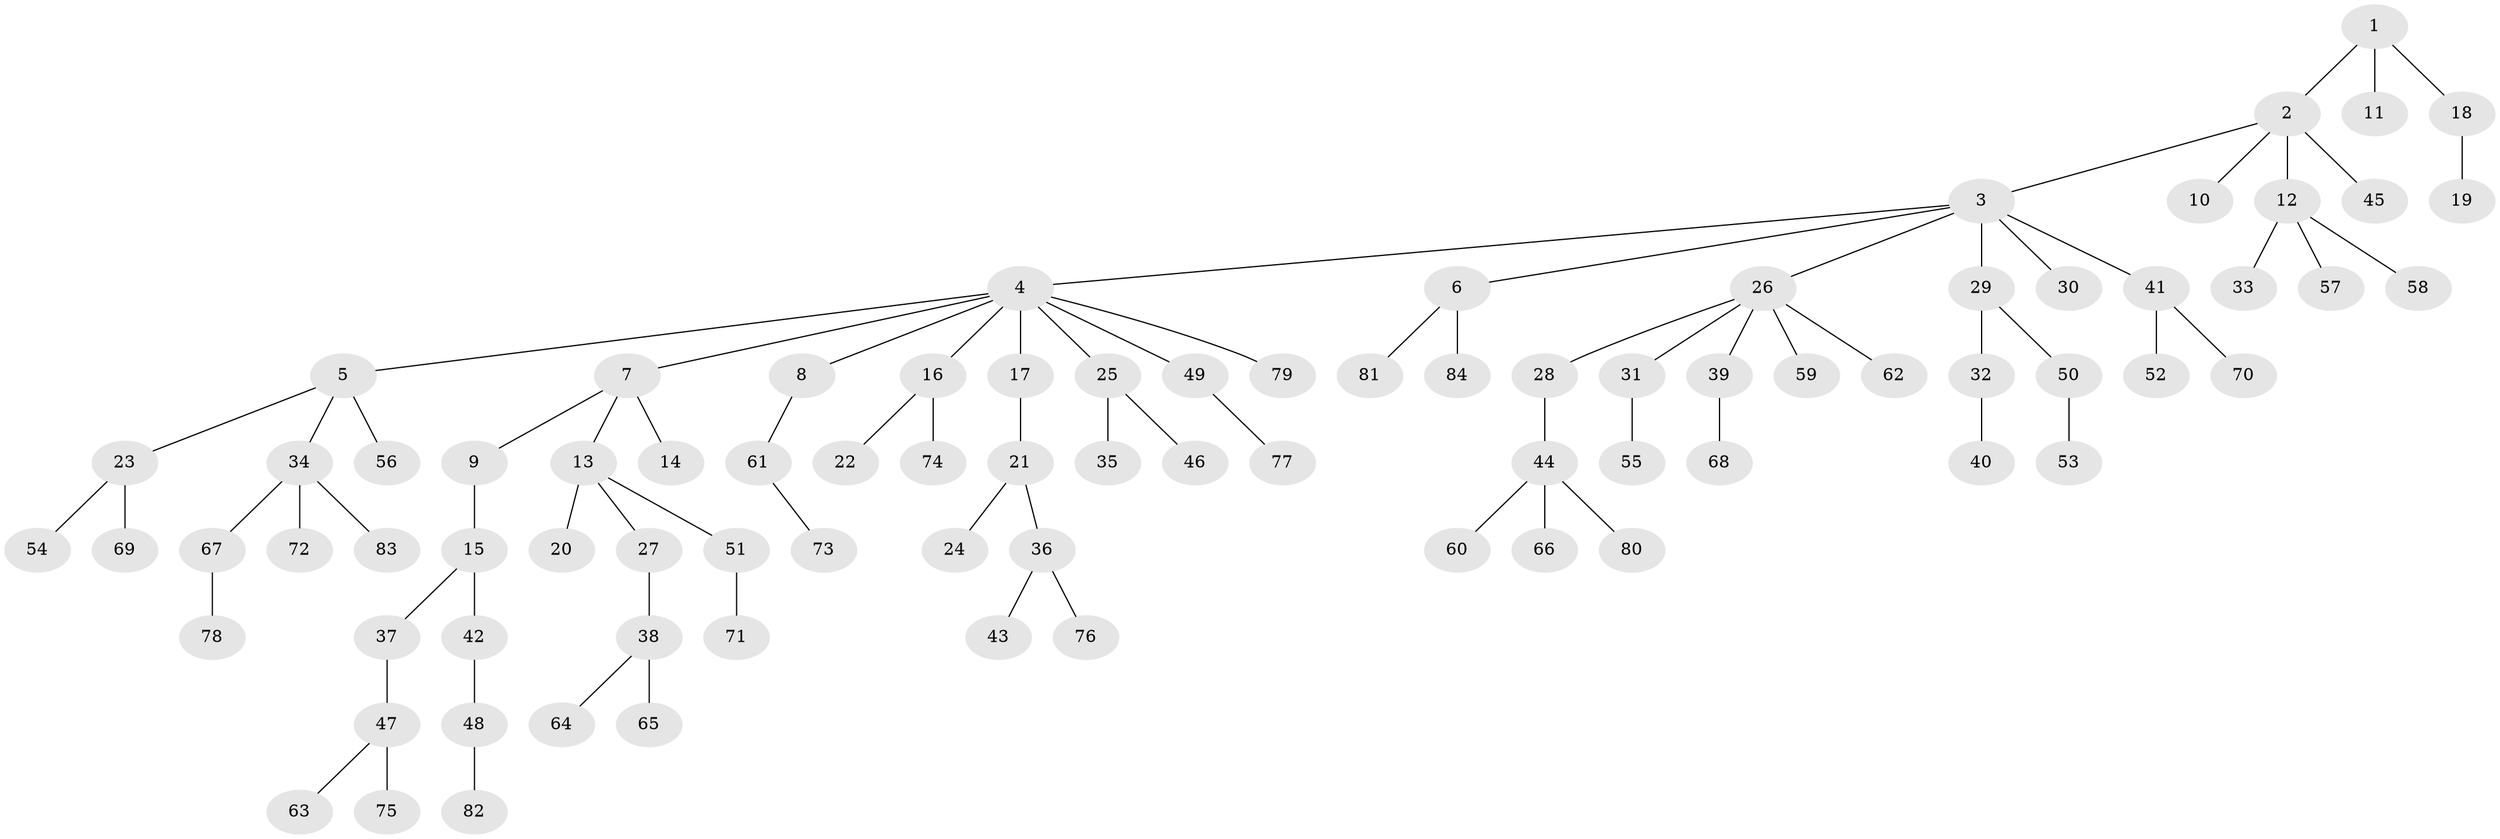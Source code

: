 // coarse degree distribution, {5: 0.030303030303030304, 12: 0.030303030303030304, 4: 0.030303030303030304, 3: 0.06060606060606061, 6: 0.030303030303030304, 1: 0.696969696969697, 2: 0.12121212121212122}
// Generated by graph-tools (version 1.1) at 2025/19/03/04/25 18:19:20]
// undirected, 84 vertices, 83 edges
graph export_dot {
graph [start="1"]
  node [color=gray90,style=filled];
  1;
  2;
  3;
  4;
  5;
  6;
  7;
  8;
  9;
  10;
  11;
  12;
  13;
  14;
  15;
  16;
  17;
  18;
  19;
  20;
  21;
  22;
  23;
  24;
  25;
  26;
  27;
  28;
  29;
  30;
  31;
  32;
  33;
  34;
  35;
  36;
  37;
  38;
  39;
  40;
  41;
  42;
  43;
  44;
  45;
  46;
  47;
  48;
  49;
  50;
  51;
  52;
  53;
  54;
  55;
  56;
  57;
  58;
  59;
  60;
  61;
  62;
  63;
  64;
  65;
  66;
  67;
  68;
  69;
  70;
  71;
  72;
  73;
  74;
  75;
  76;
  77;
  78;
  79;
  80;
  81;
  82;
  83;
  84;
  1 -- 2;
  1 -- 11;
  1 -- 18;
  2 -- 3;
  2 -- 10;
  2 -- 12;
  2 -- 45;
  3 -- 4;
  3 -- 6;
  3 -- 26;
  3 -- 29;
  3 -- 30;
  3 -- 41;
  4 -- 5;
  4 -- 7;
  4 -- 8;
  4 -- 16;
  4 -- 17;
  4 -- 25;
  4 -- 49;
  4 -- 79;
  5 -- 23;
  5 -- 34;
  5 -- 56;
  6 -- 81;
  6 -- 84;
  7 -- 9;
  7 -- 13;
  7 -- 14;
  8 -- 61;
  9 -- 15;
  12 -- 33;
  12 -- 57;
  12 -- 58;
  13 -- 20;
  13 -- 27;
  13 -- 51;
  15 -- 37;
  15 -- 42;
  16 -- 22;
  16 -- 74;
  17 -- 21;
  18 -- 19;
  21 -- 24;
  21 -- 36;
  23 -- 54;
  23 -- 69;
  25 -- 35;
  25 -- 46;
  26 -- 28;
  26 -- 31;
  26 -- 39;
  26 -- 59;
  26 -- 62;
  27 -- 38;
  28 -- 44;
  29 -- 32;
  29 -- 50;
  31 -- 55;
  32 -- 40;
  34 -- 67;
  34 -- 72;
  34 -- 83;
  36 -- 43;
  36 -- 76;
  37 -- 47;
  38 -- 64;
  38 -- 65;
  39 -- 68;
  41 -- 52;
  41 -- 70;
  42 -- 48;
  44 -- 60;
  44 -- 66;
  44 -- 80;
  47 -- 63;
  47 -- 75;
  48 -- 82;
  49 -- 77;
  50 -- 53;
  51 -- 71;
  61 -- 73;
  67 -- 78;
}
